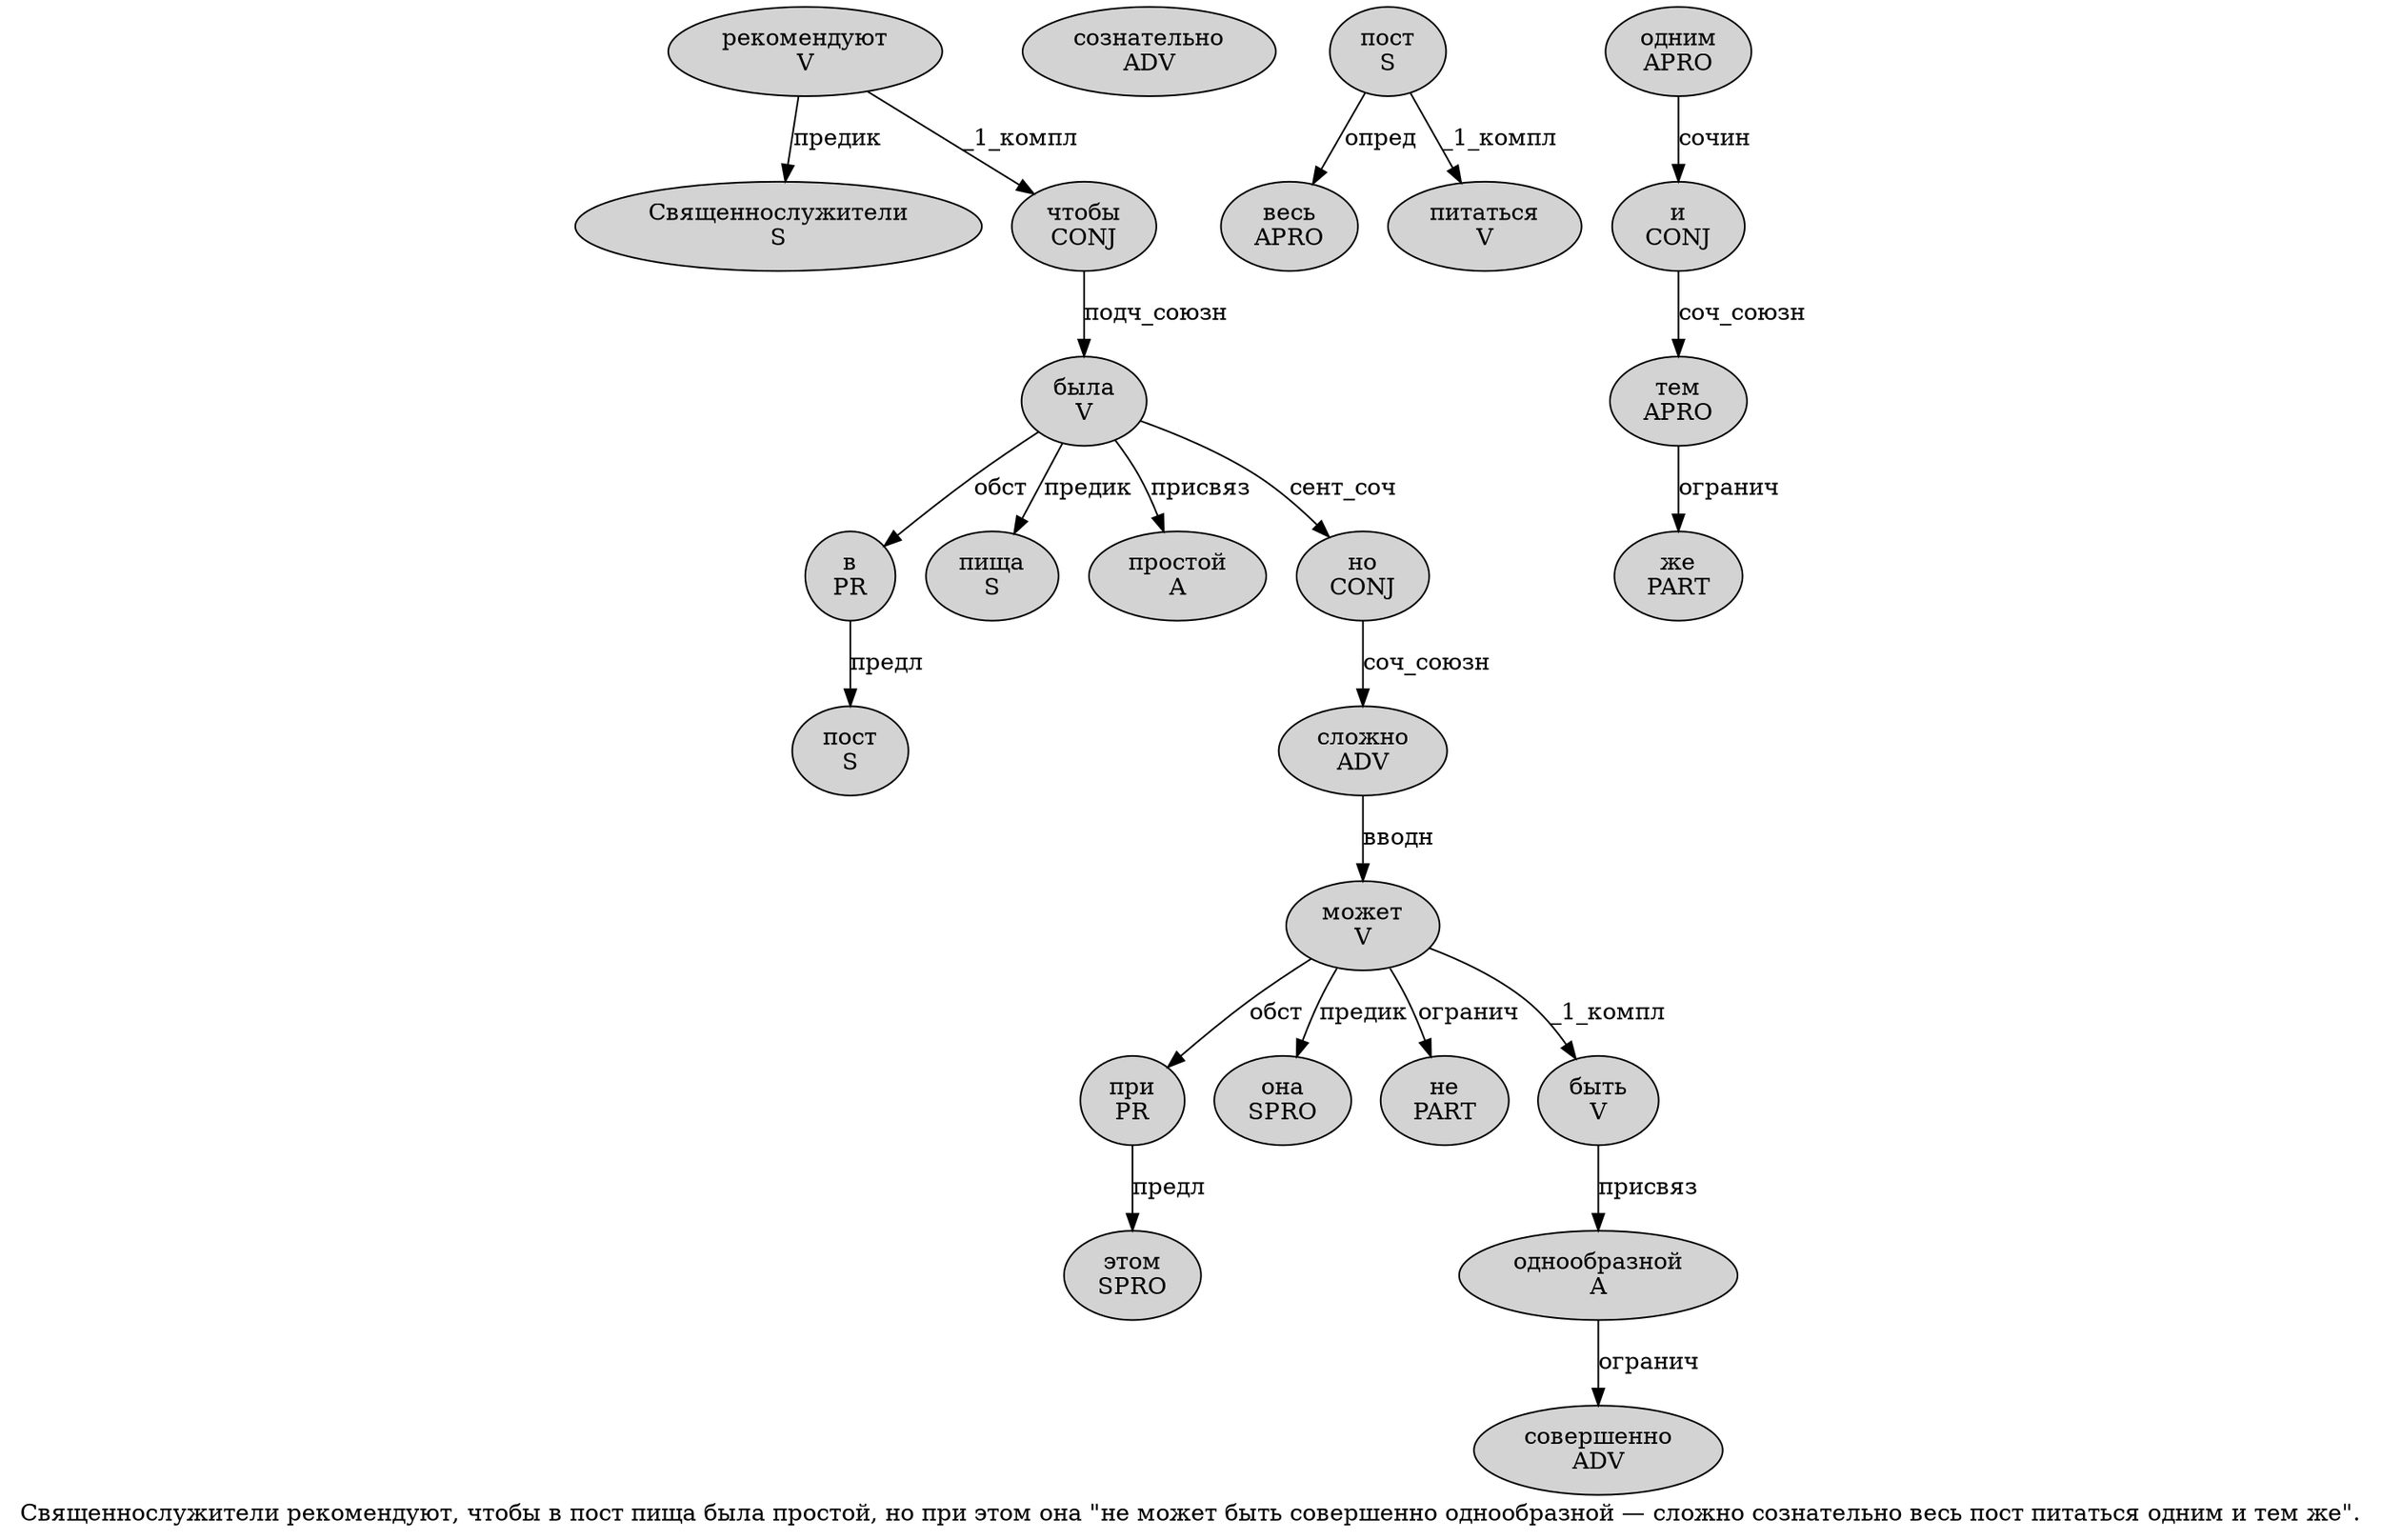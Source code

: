 digraph SENTENCE_1056 {
	graph [label="Священнослужители рекомендуют, чтобы в пост пища была простой, но при этом она \"не может быть совершенно однообразной — сложно сознательно весь пост питаться одним и тем же\"."]
	node [style=filled]
		0 [label="Священнослужители
S" color="" fillcolor=lightgray penwidth=1 shape=ellipse]
		1 [label="рекомендуют
V" color="" fillcolor=lightgray penwidth=1 shape=ellipse]
		3 [label="чтобы
CONJ" color="" fillcolor=lightgray penwidth=1 shape=ellipse]
		4 [label="в
PR" color="" fillcolor=lightgray penwidth=1 shape=ellipse]
		5 [label="пост
S" color="" fillcolor=lightgray penwidth=1 shape=ellipse]
		6 [label="пища
S" color="" fillcolor=lightgray penwidth=1 shape=ellipse]
		7 [label="была
V" color="" fillcolor=lightgray penwidth=1 shape=ellipse]
		8 [label="простой
A" color="" fillcolor=lightgray penwidth=1 shape=ellipse]
		10 [label="но
CONJ" color="" fillcolor=lightgray penwidth=1 shape=ellipse]
		11 [label="при
PR" color="" fillcolor=lightgray penwidth=1 shape=ellipse]
		12 [label="этом
SPRO" color="" fillcolor=lightgray penwidth=1 shape=ellipse]
		13 [label="она
SPRO" color="" fillcolor=lightgray penwidth=1 shape=ellipse]
		15 [label="не
PART" color="" fillcolor=lightgray penwidth=1 shape=ellipse]
		16 [label="может
V" color="" fillcolor=lightgray penwidth=1 shape=ellipse]
		17 [label="быть
V" color="" fillcolor=lightgray penwidth=1 shape=ellipse]
		18 [label="совершенно
ADV" color="" fillcolor=lightgray penwidth=1 shape=ellipse]
		19 [label="однообразной
A" color="" fillcolor=lightgray penwidth=1 shape=ellipse]
		21 [label="сложно
ADV" color="" fillcolor=lightgray penwidth=1 shape=ellipse]
		22 [label="сознательно
ADV" color="" fillcolor=lightgray penwidth=1 shape=ellipse]
		23 [label="весь
APRO" color="" fillcolor=lightgray penwidth=1 shape=ellipse]
		24 [label="пост
S" color="" fillcolor=lightgray penwidth=1 shape=ellipse]
		25 [label="питаться
V" color="" fillcolor=lightgray penwidth=1 shape=ellipse]
		26 [label="одним
APRO" color="" fillcolor=lightgray penwidth=1 shape=ellipse]
		27 [label="и
CONJ" color="" fillcolor=lightgray penwidth=1 shape=ellipse]
		28 [label="тем
APRO" color="" fillcolor=lightgray penwidth=1 shape=ellipse]
		29 [label="же
PART" color="" fillcolor=lightgray penwidth=1 shape=ellipse]
			4 -> 5 [label="предл"]
			10 -> 21 [label="соч_союзн"]
			7 -> 4 [label="обст"]
			7 -> 6 [label="предик"]
			7 -> 8 [label="присвяз"]
			7 -> 10 [label="сент_соч"]
			11 -> 12 [label="предл"]
			19 -> 18 [label="огранич"]
			27 -> 28 [label="соч_союзн"]
			26 -> 27 [label="сочин"]
			24 -> 23 [label="опред"]
			24 -> 25 [label="_1_компл"]
			17 -> 19 [label="присвяз"]
			28 -> 29 [label="огранич"]
			21 -> 16 [label="вводн"]
			3 -> 7 [label="подч_союзн"]
			16 -> 11 [label="обст"]
			16 -> 13 [label="предик"]
			16 -> 15 [label="огранич"]
			16 -> 17 [label="_1_компл"]
			1 -> 0 [label="предик"]
			1 -> 3 [label="_1_компл"]
}